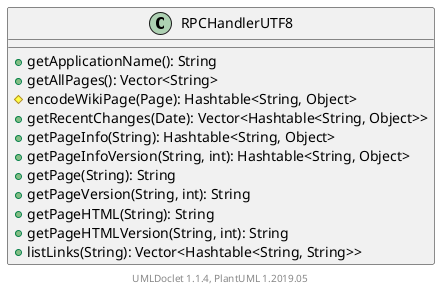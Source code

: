 @startuml

    class RPCHandlerUTF8 [[RPCHandlerUTF8.html]] {
        +getApplicationName(): String
        +getAllPages(): Vector<String>
        #encodeWikiPage(Page): Hashtable<String, Object>
        +getRecentChanges(Date): Vector<Hashtable<String, Object>>
        +getPageInfo(String): Hashtable<String, Object>
        +getPageInfoVersion(String, int): Hashtable<String, Object>
        +getPage(String): String
        +getPageVersion(String, int): String
        +getPageHTML(String): String
        +getPageHTMLVersion(String, int): String
        +listLinks(String): Vector<Hashtable<String, String>>
    }


    center footer UMLDoclet 1.1.4, PlantUML 1.2019.05
@enduml
